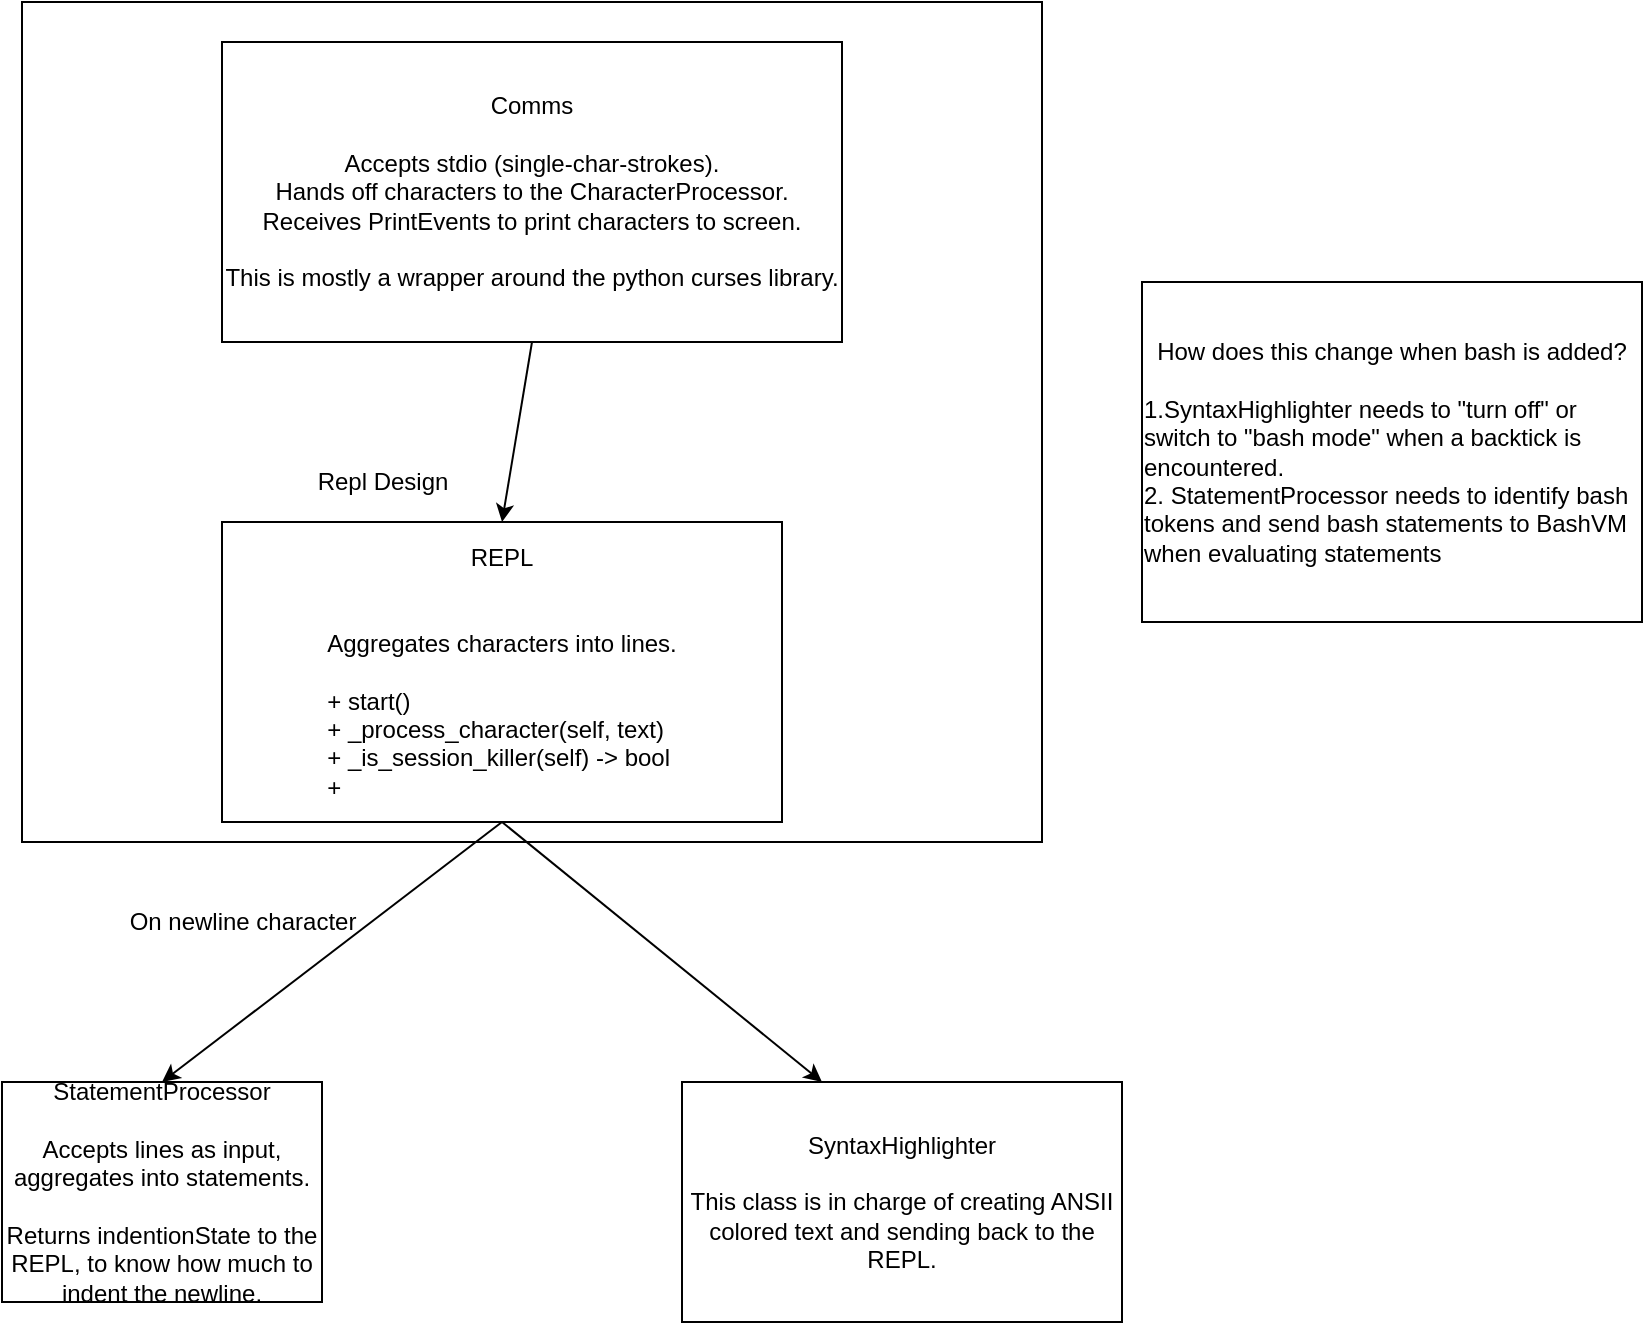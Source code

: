 <mxfile>
    <diagram id="tKBo6E1disZ8eA5wu0c1" name="Page-1">
        <mxGraphModel dx="1145" dy="1862" grid="1" gridSize="10" guides="1" tooltips="1" connect="1" arrows="1" fold="1" page="1" pageScale="1" pageWidth="850" pageHeight="1100" math="0" shadow="0">
            <root>
                <mxCell id="0"/>
                <mxCell id="1" parent="0"/>
                <mxCell id="13" value="" style="whiteSpace=wrap;html=1;" vertex="1" parent="1">
                    <mxGeometry x="30" y="-220" width="510" height="420" as="geometry"/>
                </mxCell>
                <mxCell id="2" value="Repl Design&lt;br&gt;" style="text;html=1;align=center;verticalAlign=middle;resizable=0;points=[];autosize=1;strokeColor=none;" vertex="1" parent="1">
                    <mxGeometry x="170" y="10" width="80" height="20" as="geometry"/>
                </mxCell>
                <mxCell id="6" style="edgeStyle=none;html=1;exitX=0.5;exitY=1;exitDx=0;exitDy=0;entryX=0.5;entryY=0;entryDx=0;entryDy=0;" edge="1" parent="1" source="3" target="5">
                    <mxGeometry relative="1" as="geometry"/>
                </mxCell>
                <mxCell id="8" style="edgeStyle=none;html=1;exitX=0.5;exitY=1;exitDx=0;exitDy=0;" edge="1" parent="1" source="3">
                    <mxGeometry relative="1" as="geometry">
                        <mxPoint x="430" y="320" as="targetPoint"/>
                    </mxGeometry>
                </mxCell>
                <mxCell id="3" value="REPL&lt;br&gt;&lt;br&gt;&lt;br&gt;Aggregates characters into lines.&lt;br&gt;&lt;br&gt;&lt;div style=&quot;text-align: left&quot;&gt;+ start()&lt;/div&gt;&lt;div style=&quot;text-align: left&quot;&gt;+ _process_character(self, text)&lt;/div&gt;&lt;div style=&quot;text-align: left&quot;&gt;+ _is_session_killer(self) -&amp;gt; bool&lt;/div&gt;&lt;div style=&quot;text-align: left&quot;&gt;+&amp;nbsp;&lt;/div&gt;" style="whiteSpace=wrap;html=1;" vertex="1" parent="1">
                    <mxGeometry x="130" y="40" width="280" height="150" as="geometry"/>
                </mxCell>
                <mxCell id="5" value="StatementProcessor&lt;br&gt;&lt;br&gt;Accepts lines as input, aggregates into statements.&lt;br&gt;&lt;br&gt;Returns indentionState to the REPL, to know how much to indent the newline." style="whiteSpace=wrap;html=1;" vertex="1" parent="1">
                    <mxGeometry x="20" y="320" width="160" height="110" as="geometry"/>
                </mxCell>
                <mxCell id="7" value="On newline character" style="text;html=1;align=center;verticalAlign=middle;resizable=0;points=[];autosize=1;strokeColor=none;" vertex="1" parent="1">
                    <mxGeometry x="75" y="230" width="130" height="20" as="geometry"/>
                </mxCell>
                <mxCell id="10" value="SyntaxHighlighter&lt;br&gt;&lt;br&gt;This class is in charge of creating ANSII colored text and sending back to the REPL." style="whiteSpace=wrap;html=1;" vertex="1" parent="1">
                    <mxGeometry x="360" y="320" width="220" height="120" as="geometry"/>
                </mxCell>
                <mxCell id="12" style="edgeStyle=none;html=1;exitX=0.5;exitY=1;exitDx=0;exitDy=0;entryX=0.5;entryY=0;entryDx=0;entryDy=0;" edge="1" parent="1" source="11" target="3">
                    <mxGeometry relative="1" as="geometry"/>
                </mxCell>
                <mxCell id="11" value="Comms&lt;br&gt;&lt;br&gt;Accepts stdio (single-char-strokes).&lt;br&gt;Hands off characters to the CharacterProcessor.&lt;br&gt;Receives PrintEvents to print characters to screen.&lt;br&gt;&lt;br&gt;This is mostly a wrapper around the python curses library.&lt;br&gt;" style="whiteSpace=wrap;html=1;" vertex="1" parent="1">
                    <mxGeometry x="130" y="-200" width="310" height="150" as="geometry"/>
                </mxCell>
                <mxCell id="14" value="How does this change when bash is added?&lt;br&gt;&lt;br&gt;&lt;div style=&quot;text-align: left&quot;&gt;&lt;span&gt;1.SyntaxHighlighter needs to &quot;turn off&quot; or switch to &quot;bash mode&quot; when a backtick is encountered.&lt;/span&gt;&lt;/div&gt;&lt;div style=&quot;text-align: left&quot;&gt;&lt;span&gt;2. StatementProcessor needs to identify bash tokens and send bash statements to BashVM when evaluating statements&lt;/span&gt;&lt;/div&gt;" style="whiteSpace=wrap;html=1;" vertex="1" parent="1">
                    <mxGeometry x="590" y="-80" width="250" height="170" as="geometry"/>
                </mxCell>
            </root>
        </mxGraphModel>
    </diagram>
</mxfile>